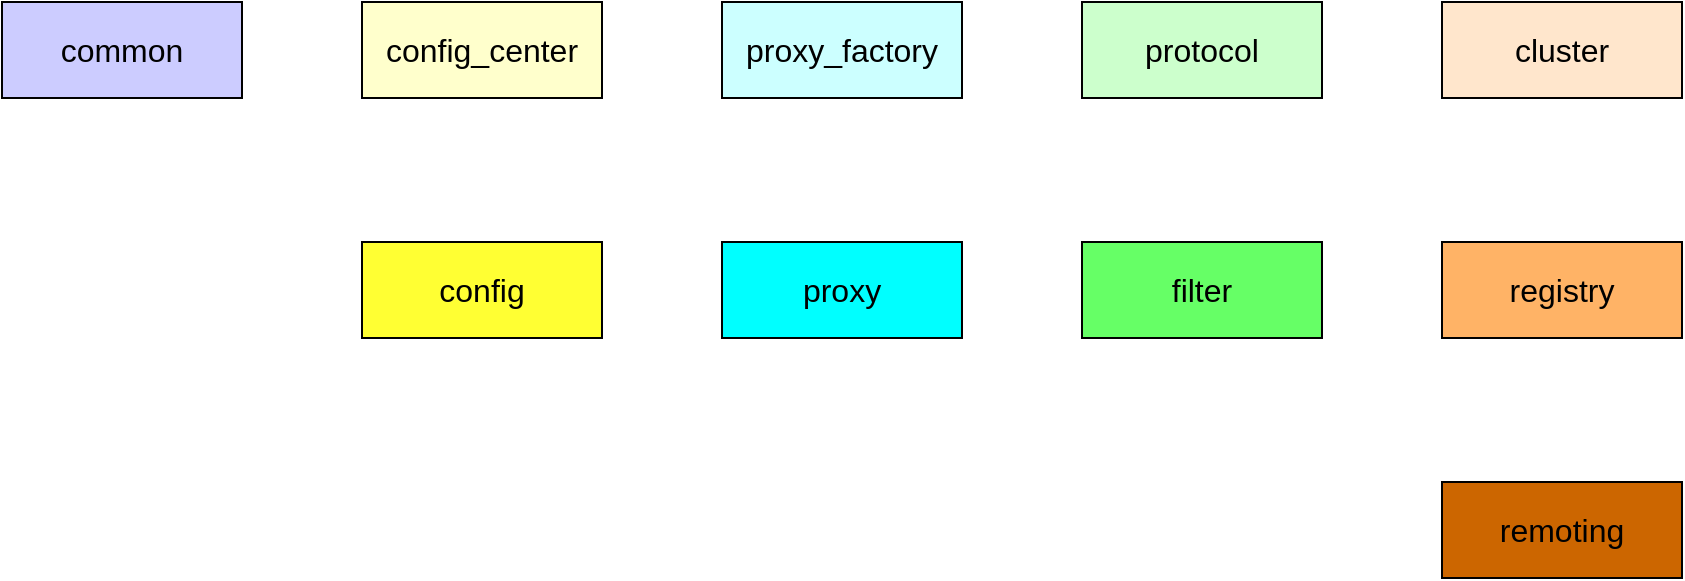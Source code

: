 <mxfile version="12.9.3" type="device" pages="2"><diagram id="2QzOt11FAxGcejTUVWfA" name="sample"><mxGraphModel dx="946" dy="725" grid="1" gridSize="10" guides="1" tooltips="1" connect="1" arrows="1" fold="1" page="1" pageScale="1" pageWidth="850" pageHeight="1100" math="0" shadow="0"><root><mxCell id="HrTKLbPHFkbQo_-UoXPw-0"/><mxCell id="HrTKLbPHFkbQo_-UoXPw-1" parent="HrTKLbPHFkbQo_-UoXPw-0"/><mxCell id="Av-1D7e3lAWD79WlfSxM-0" value="registry" style="rounded=0;whiteSpace=wrap;html=1;fontSize=16;fillColor=#FFB366;" vertex="1" parent="HrTKLbPHFkbQo_-UoXPw-1"><mxGeometry x="770" y="190" width="120" height="48" as="geometry"/></mxCell><mxCell id="Av-1D7e3lAWD79WlfSxM-1" value="protocol" style="rounded=0;whiteSpace=wrap;html=1;fontSize=16;fillColor=#CCFFCC;" vertex="1" parent="HrTKLbPHFkbQo_-UoXPw-1"><mxGeometry x="590" y="70" width="120" height="48" as="geometry"/></mxCell><mxCell id="Av-1D7e3lAWD79WlfSxM-2" value="proxy" style="rounded=0;whiteSpace=wrap;html=1;fontSize=16;fillColor=#00FFFF;" vertex="1" parent="HrTKLbPHFkbQo_-UoXPw-1"><mxGeometry x="410" y="190" width="120" height="48" as="geometry"/></mxCell><mxCell id="Av-1D7e3lAWD79WlfSxM-3" value="config_center" style="rounded=0;whiteSpace=wrap;html=1;fontSize=16;fillColor=#FFFFCC;" vertex="1" parent="HrTKLbPHFkbQo_-UoXPw-1"><mxGeometry x="230" y="70" width="120" height="48" as="geometry"/></mxCell><mxCell id="Av-1D7e3lAWD79WlfSxM-4" value="config" style="rounded=0;whiteSpace=wrap;html=1;fontSize=16;fillColor=#FFFF33;" vertex="1" parent="HrTKLbPHFkbQo_-UoXPw-1"><mxGeometry x="230" y="190" width="120" height="48" as="geometry"/></mxCell><mxCell id="Av-1D7e3lAWD79WlfSxM-5" value="remoting" style="rounded=0;whiteSpace=wrap;html=1;fontSize=16;fillColor=#CC6600;" vertex="1" parent="HrTKLbPHFkbQo_-UoXPw-1"><mxGeometry x="770" y="310" width="120" height="48" as="geometry"/></mxCell><mxCell id="Av-1D7e3lAWD79WlfSxM-6" value="cluster" style="rounded=0;whiteSpace=wrap;html=1;fontSize=16;fillColor=#FFE6CC;" vertex="1" parent="HrTKLbPHFkbQo_-UoXPw-1"><mxGeometry x="770" y="70" width="120" height="48" as="geometry"/></mxCell><mxCell id="Av-1D7e3lAWD79WlfSxM-7" value="filter" style="rounded=0;whiteSpace=wrap;html=1;fontSize=16;fillColor=#66FF66;" vertex="1" parent="HrTKLbPHFkbQo_-UoXPw-1"><mxGeometry x="590" y="190" width="120" height="48" as="geometry"/></mxCell><mxCell id="P8l-uA5VVe4GipEb_m1A-0" value="common" style="rounded=0;whiteSpace=wrap;html=1;fontSize=16;fillColor=#CCCCFF;" vertex="1" parent="HrTKLbPHFkbQo_-UoXPw-1"><mxGeometry x="50" y="70" width="120" height="48" as="geometry"/></mxCell><mxCell id="SdJCMfH-tbtd9OxTGXlD-0" value="proxy_factory" style="rounded=0;whiteSpace=wrap;html=1;fontSize=16;fillColor=#CCFFFF;" vertex="1" parent="HrTKLbPHFkbQo_-UoXPw-1"><mxGeometry x="410" y="70" width="120" height="48" as="geometry"/></mxCell></root></mxGraphModel></diagram><diagram id="fTO2BBYIAlCSs9rg23Lh" name="proxy-factory-invoker"><mxGraphModel dx="946" dy="725" grid="1" gridSize="10" guides="1" tooltips="1" connect="1" arrows="1" fold="1" page="1" pageScale="1" pageWidth="850" pageHeight="1100" math="0" shadow="0"><root><mxCell id="dXktVA59RtomwUe0pNRl-0"/><mxCell id="dXktVA59RtomwUe0pNRl-1" parent="dXktVA59RtomwUe0pNRl-0"/><mxCell id="5yD0ZzyWOzru6bCeCxaU-13" value="" style="rounded=0;whiteSpace=wrap;html=1;fillColor=none;fontSize=12;align=left;dashed=1;" vertex="1" parent="dXktVA59RtomwUe0pNRl-1"><mxGeometry x="790" y="410" width="180" height="370" as="geometry"/></mxCell><mxCell id="dXktVA59RtomwUe0pNRl-2" style="edgeStyle=orthogonalEdgeStyle;rounded=0;orthogonalLoop=1;jettySize=auto;html=1;exitX=0.5;exitY=0;exitDx=0;exitDy=0;entryX=0.5;entryY=1;entryDx=0;entryDy=0;dashed=1;endArrow=block;endFill=0;" edge="1" parent="dXktVA59RtomwUe0pNRl-1" source="dXktVA59RtomwUe0pNRl-3"><mxGeometry relative="1" as="geometry"><mxPoint x="380" y="218" as="targetPoint"/></mxGeometry></mxCell><mxCell id="MbVr-FVf8TCK3oLuv1qf-3" style="edgeStyle=orthogonalEdgeStyle;rounded=0;orthogonalLoop=1;jettySize=auto;html=1;dashed=1;endArrow=classic;endFill=1;fontSize=12;strokeColor=#3333FF;" edge="1" parent="dXktVA59RtomwUe0pNRl-1"><mxGeometry relative="1" as="geometry"><mxPoint x="470" y="454" as="sourcePoint"/><mxPoint x="560" y="454" as="targetPoint"/></mxGeometry></mxCell><mxCell id="dXktVA59RtomwUe0pNRl-3" value="DefaultProxyFactory" style="rounded=0;whiteSpace=wrap;html=1;fontSize=16;fillColor=#CCFFFF;" vertex="1" parent="dXktVA59RtomwUe0pNRl-1"><mxGeometry x="300" y="430" width="160" height="48" as="geometry"/></mxCell><mxCell id="MbVr-FVf8TCK3oLuv1qf-2" style="edgeStyle=orthogonalEdgeStyle;rounded=0;orthogonalLoop=1;jettySize=auto;html=1;exitX=1;exitY=0.5;exitDx=0;exitDy=0;entryX=0;entryY=0.5;entryDx=0;entryDy=0;dashed=1;endArrow=open;endFill=0;fontSize=12;" edge="1" parent="dXktVA59RtomwUe0pNRl-1" source="dXktVA59RtomwUe0pNRl-4" target="EWewU-gJWfm-XfC4tk64-0"><mxGeometry relative="1" as="geometry"/></mxCell><mxCell id="IZoon8xYhoHr7o0WjNIV-0" style="edgeStyle=orthogonalEdgeStyle;rounded=0;orthogonalLoop=1;jettySize=auto;html=1;exitX=0;exitY=0.5;exitDx=0;exitDy=0;entryX=1;entryY=0.5;entryDx=0;entryDy=0;dashed=1;endArrow=open;endFill=0;fontSize=12;" edge="1" parent="dXktVA59RtomwUe0pNRl-1" source="dXktVA59RtomwUe0pNRl-4" target="0f1hEPhp_0Jf5tJIbb2M-0"><mxGeometry relative="1" as="geometry"/></mxCell><mxCell id="dXktVA59RtomwUe0pNRl-4" value="ProxyFactory" style="rounded=0;whiteSpace=wrap;html=1;fontSize=16;fillColor=#CCFFFF;dashed=1;" vertex="1" parent="dXktVA59RtomwUe0pNRl-1"><mxGeometry x="320" y="170" width="120" height="48" as="geometry"/></mxCell><mxCell id="EWewU-gJWfm-XfC4tk64-0" value="Invoker" style="rounded=0;whiteSpace=wrap;html=1;fontSize=16;fillColor=#CCFFCC;dashed=1;" vertex="1" parent="dXktVA59RtomwUe0pNRl-1"><mxGeometry x="570" y="170" width="120" height="48" as="geometry"/></mxCell><mxCell id="EWewU-gJWfm-XfC4tk64-1" style="edgeStyle=orthogonalEdgeStyle;rounded=0;orthogonalLoop=1;jettySize=auto;html=1;exitX=0.5;exitY=0;exitDx=0;exitDy=0;dashed=1;endArrow=block;endFill=0;" edge="1" parent="dXktVA59RtomwUe0pNRl-1" source="EWewU-gJWfm-XfC4tk64-4" target="EWewU-gJWfm-XfC4tk64-0"><mxGeometry relative="1" as="geometry"/></mxCell><mxCell id="EWewU-gJWfm-XfC4tk64-2" style="edgeStyle=orthogonalEdgeStyle;rounded=0;orthogonalLoop=1;jettySize=auto;html=1;exitX=0.5;exitY=0;exitDx=0;exitDy=0;entryX=0.5;entryY=1;entryDx=0;entryDy=0;endArrow=open;endFill=0;" edge="1" parent="dXktVA59RtomwUe0pNRl-1" source="EWewU-gJWfm-XfC4tk64-3" target="EWewU-gJWfm-XfC4tk64-4"><mxGeometry relative="1" as="geometry"/></mxCell><mxCell id="5yD0ZzyWOzru6bCeCxaU-11" style="edgeStyle=orthogonalEdgeStyle;rounded=0;orthogonalLoop=1;jettySize=auto;html=1;dashed=1;endArrow=classic;endFill=1;fontSize=12;strokeColor=#9933FF;fontColor=#9933FF;" edge="1" parent="dXktVA59RtomwUe0pNRl-1"><mxGeometry relative="1" as="geometry"><mxPoint x="700" y="454" as="sourcePoint"/><mxPoint x="800" y="454" as="targetPoint"/></mxGeometry></mxCell><mxCell id="EWewU-gJWfm-XfC4tk64-3" value="ProxyInvoker" style="rounded=0;whiteSpace=wrap;html=1;fontSize=16;fillColor=#00FFFF;fixDash=0;" vertex="1" parent="dXktVA59RtomwUe0pNRl-1"><mxGeometry x="570" y="430" width="120" height="48" as="geometry"/></mxCell><mxCell id="cCQPfNOAiRJ8eP2db94t-1" value="url" style="edgeStyle=orthogonalEdgeStyle;rounded=0;orthogonalLoop=1;jettySize=auto;html=1;exitX=0;exitY=0.5;exitDx=0;exitDy=0;entryX=1;entryY=0.5;entryDx=0;entryDy=0;endArrow=open;endFill=0;fontSize=12;" edge="1" parent="dXktVA59RtomwUe0pNRl-1" source="EWewU-gJWfm-XfC4tk64-4" target="cCQPfNOAiRJ8eP2db94t-0"><mxGeometry relative="1" as="geometry"><Array as="points"><mxPoint x="558" y="324"/><mxPoint x="558" y="432"/></Array></mxGeometry></mxCell><mxCell id="cCQPfNOAiRJ8eP2db94t-3" value="Invoke()" style="edgeStyle=orthogonalEdgeStyle;rounded=0;orthogonalLoop=1;jettySize=auto;html=1;exitX=1;exitY=0.5;exitDx=0;exitDy=0;dashed=1;endArrow=open;endFill=0;fontSize=12;" edge="1" parent="dXktVA59RtomwUe0pNRl-1" source="EWewU-gJWfm-XfC4tk64-4" target="Q6i8MrbUBMHzV--9be1_-0"><mxGeometry relative="1" as="geometry"/></mxCell><mxCell id="EWewU-gJWfm-XfC4tk64-4" value="BaseInvoker" style="rounded=0;whiteSpace=wrap;html=1;fontSize=16;fillColor=#CCFFCC;" vertex="1" parent="dXktVA59RtomwUe0pNRl-1"><mxGeometry x="570" y="300" width="120" height="48" as="geometry"/></mxCell><mxCell id="Q6i8MrbUBMHzV--9be1_-0" value="RPCResult" style="rounded=0;whiteSpace=wrap;html=1;fontSize=16;fillColor=#CCFFCC;" vertex="1" parent="dXktVA59RtomwUe0pNRl-1"><mxGeometry x="820" y="300" width="120" height="48" as="geometry"/></mxCell><mxCell id="5yD0ZzyWOzru6bCeCxaU-6" value="protocol/service" style="edgeStyle=orthogonalEdgeStyle;rounded=0;orthogonalLoop=1;jettySize=auto;html=1;dashed=1;endArrow=classic;endFill=1;fontSize=12;strokeColor=#9933FF;fontColor=#9933FF;" edge="1" parent="dXktVA59RtomwUe0pNRl-1"><mxGeometry relative="1" as="geometry"><mxPoint x="880" y="490" as="sourcePoint"/><mxPoint x="880" y="550" as="targetPoint"/></mxGeometry></mxCell><mxCell id="eqoFOrqoCPAusNKCiWUE-10" value="service" style="edgeStyle=orthogonalEdgeStyle;rounded=0;orthogonalLoop=1;jettySize=auto;html=1;exitX=1;exitY=0.5;exitDx=0;exitDy=0;entryX=0.5;entryY=0;entryDx=0;entryDy=0;endArrow=open;endFill=0;strokeColor=#000000;fontSize=12;fontColor=#000000;dashed=1;" edge="1" parent="dXktVA59RtomwUe0pNRl-1" source="Q6i8MrbUBMHzV--9be1_-1" target="eqoFOrqoCPAusNKCiWUE-7"><mxGeometry relative="1" as="geometry"/></mxCell><mxCell id="Q6i8MrbUBMHzV--9be1_-1" value="serviceMap" style="rounded=0;whiteSpace=wrap;html=1;fontSize=16;fillColor=#CCCCFF;" vertex="1" parent="dXktVA59RtomwUe0pNRl-1"><mxGeometry x="820" y="430" width="120" height="48" as="geometry"/></mxCell><mxCell id="0f1hEPhp_0Jf5tJIbb2M-0" value="Proxy" style="rounded=0;whiteSpace=wrap;html=1;fontSize=16;fillColor=#00FFFF;" vertex="1" parent="dXktVA59RtomwUe0pNRl-1"><mxGeometry x="70" y="170" width="120" height="48" as="geometry"/></mxCell><mxCell id="MbVr-FVf8TCK3oLuv1qf-1" value="registry service" style="rounded=0;whiteSpace=wrap;html=1;fontSize=16;fillColor=#FFB366;fontStyle=2;dashed=1;dashPattern=1 1;" vertex="1" parent="dXktVA59RtomwUe0pNRl-1"><mxGeometry x="570" y="40" width="120" height="48" as="geometry"/></mxCell><mxCell id="cCQPfNOAiRJ8eP2db94t-2" value="locate" style="edgeStyle=orthogonalEdgeStyle;rounded=0;orthogonalLoop=1;jettySize=auto;html=1;exitX=0.5;exitY=0;exitDx=0;exitDy=0;entryX=0;entryY=0.5;entryDx=0;entryDy=0;endArrow=open;endFill=0;fontSize=12;dashed=1;" edge="1" parent="dXktVA59RtomwUe0pNRl-1" source="cCQPfNOAiRJ8eP2db94t-0" target="MbVr-FVf8TCK3oLuv1qf-1"><mxGeometry relative="1" as="geometry"/></mxCell><mxCell id="cCQPfNOAiRJ8eP2db94t-0" value="URL" style="rounded=1;whiteSpace=wrap;html=1;fontSize=12;fillColor=#CCCCFF;" vertex="1" parent="dXktVA59RtomwUe0pNRl-1"><mxGeometry x="490" y="420" width="48" height="24" as="geometry"/></mxCell><mxCell id="uG4Z-YGFP7qdOQC_BRjS-0" value="Invoker" style="rounded=1;whiteSpace=wrap;html=1;fontSize=12;" vertex="1" parent="dXktVA59RtomwUe0pNRl-1"><mxGeometry x="230" y="160" width="48" height="24" as="geometry"/></mxCell><mxCell id="5yD0ZzyWOzru6bCeCxaU-8" value="methodName" style="edgeStyle=orthogonalEdgeStyle;rounded=0;orthogonalLoop=1;jettySize=auto;html=1;dashed=1;endArrow=classic;endFill=1;fontSize=12;strokeColor=#9933FF;fontColor=#9933FF;" edge="1" parent="dXktVA59RtomwUe0pNRl-1"><mxGeometry relative="1" as="geometry"><mxPoint x="880" y="620" as="sourcePoint"/><mxPoint x="880" y="680" as="targetPoint"/></mxGeometry></mxCell><mxCell id="eqoFOrqoCPAusNKCiWUE-9" style="edgeStyle=orthogonalEdgeStyle;rounded=0;orthogonalLoop=1;jettySize=auto;html=1;exitX=1;exitY=0.5;exitDx=0;exitDy=0;entryX=0;entryY=0.5;entryDx=0;entryDy=0;endArrow=open;endFill=0;strokeColor=#000000;fontSize=12;fontColor=#9933FF;" edge="1" parent="dXktVA59RtomwUe0pNRl-1" source="5yD0ZzyWOzru6bCeCxaU-5" target="eqoFOrqoCPAusNKCiWUE-7"><mxGeometry relative="1" as="geometry"/></mxCell><mxCell id="5yD0ZzyWOzru6bCeCxaU-5" value="Service" style="rounded=0;whiteSpace=wrap;html=1;fontSize=16;fillColor=#CCCCFF;" vertex="1" parent="dXktVA59RtomwUe0pNRl-1"><mxGeometry x="820" y="560" width="120" height="48" as="geometry"/></mxCell><mxCell id="5yD0ZzyWOzru6bCeCxaU-7" value="MethodType" style="rounded=0;whiteSpace=wrap;html=1;fontSize=16;fillColor=#CCCCFF;" vertex="1" parent="dXktVA59RtomwUe0pNRl-1"><mxGeometry x="820" y="690" width="120" height="48" as="geometry"/></mxCell><mxCell id="5yD0ZzyWOzru6bCeCxaU-12" value="" style="endArrow=classic;html=1;dashed=1;fontSize=12;edgeStyle=orthogonalEdgeStyle;strokeColor=#9933FF;fontColor=#9933FF;" edge="1" parent="dXktVA59RtomwUe0pNRl-1"><mxGeometry width="50" height="50" relative="1" as="geometry"><mxPoint x="960" y="720" as="sourcePoint"/><mxPoint x="1130" y="620" as="targetPoint"/></mxGeometry></mxCell><mxCell id="T1f1zMfYvM8ISPcIISuv-0" value="" style="endArrow=classic;html=1;dashed=1;fontSize=12;strokeColor=#9933FF;" edge="1" parent="dXktVA59RtomwUe0pNRl-1"><mxGeometry width="50" height="50" relative="1" as="geometry"><mxPoint x="630" y="570" as="sourcePoint"/><mxPoint x="630" y="490" as="targetPoint"/></mxGeometry></mxCell><mxCell id="T1f1zMfYvM8ISPcIISuv-1" style="edgeStyle=orthogonalEdgeStyle;rounded=0;orthogonalLoop=1;jettySize=auto;html=1;dashed=1;endArrow=classic;endFill=1;fontSize=12;strokeColor=#3333FF;" edge="1" parent="dXktVA59RtomwUe0pNRl-1"><mxGeometry relative="1" as="geometry"><mxPoint x="380" y="570" as="sourcePoint"/><mxPoint x="380" y="490" as="targetPoint"/></mxGeometry></mxCell><mxCell id="eqoFOrqoCPAusNKCiWUE-0" value="" style="endArrow=none;dashed=1;html=1;strokeColor=#000000;fontSize=12;fontColor=#9933FF;" edge="1" parent="dXktVA59RtomwUe0pNRl-1"><mxGeometry width="50" height="50" relative="1" as="geometry"><mxPoint x="30" y="840" as="sourcePoint"/><mxPoint x="1210" y="840" as="targetPoint"/></mxGeometry></mxCell><mxCell id="eqoFOrqoCPAusNKCiWUE-12" style="edgeStyle=orthogonalEdgeStyle;rounded=0;orthogonalLoop=1;jettySize=auto;html=1;exitX=0.5;exitY=1;exitDx=0;exitDy=0;entryX=0.5;entryY=0;entryDx=0;entryDy=0;dashed=1;endArrow=open;endFill=0;strokeColor=#000000;fontSize=12;fontColor=#000000;" edge="1" parent="dXktVA59RtomwUe0pNRl-1" source="eqoFOrqoCPAusNKCiWUE-1" target="eqoFOrqoCPAusNKCiWUE-11"><mxGeometry relative="1" as="geometry"/></mxCell><mxCell id="eqoFOrqoCPAusNKCiWUE-1" value="ProxyInvoker" style="rounded=0;whiteSpace=wrap;html=1;fontSize=16;fillColor=#00FFFF;fixDash=0;" vertex="1" parent="dXktVA59RtomwUe0pNRl-1"><mxGeometry x="570" y="930" width="120" height="48" as="geometry"/></mxCell><mxCell id="eqoFOrqoCPAusNKCiWUE-8" style="edgeStyle=orthogonalEdgeStyle;rounded=0;orthogonalLoop=1;jettySize=auto;html=1;exitX=0;exitY=0.5;exitDx=0;exitDy=0;entryX=1;entryY=0.5;entryDx=0;entryDy=0;dashed=1;endArrow=open;endFill=0;strokeColor=#000000;fontSize=12;fontColor=#9933FF;" edge="1" parent="dXktVA59RtomwUe0pNRl-1" source="eqoFOrqoCPAusNKCiWUE-5" target="eqoFOrqoCPAusNKCiWUE-7"><mxGeometry relative="1" as="geometry"/></mxCell><mxCell id="eqoFOrqoCPAusNKCiWUE-5" value="RPCService" style="rounded=0;whiteSpace=wrap;html=1;fontSize=16;fillColor=#CCCCFF;dashed=1;" vertex="1" parent="dXktVA59RtomwUe0pNRl-1"><mxGeometry x="1070" y="560" width="120" height="48" as="geometry"/></mxCell><mxCell id="eqoFOrqoCPAusNKCiWUE-6" value="" style="endArrow=classic;html=1;dashed=1;fontSize=12;edgeStyle=orthogonalEdgeStyle;strokeColor=#9933FF;fontColor=#9933FF;" edge="1" parent="dXktVA59RtomwUe0pNRl-1"><mxGeometry width="50" height="50" relative="1" as="geometry"><mxPoint x="1130" y="540" as="sourcePoint"/><mxPoint x="950" y="324" as="targetPoint"/><Array as="points"><mxPoint x="1130" y="324"/></Array></mxGeometry></mxCell><mxCell id="eqoFOrqoCPAusNKCiWUE-7" value="name" style="rounded=1;whiteSpace=wrap;html=1;fontSize=12;fillColor=none;fontStyle=2" vertex="1" parent="dXktVA59RtomwUe0pNRl-1"><mxGeometry x="980" y="572" width="48" height="24" as="geometry"/></mxCell><mxCell id="eqoFOrqoCPAusNKCiWUE-11" value="RPCService" style="rounded=0;whiteSpace=wrap;html=1;fontSize=16;fillColor=#CCCCFF;dashed=1;" vertex="1" parent="dXktVA59RtomwUe0pNRl-1"><mxGeometry x="570" y="1060" width="120" height="48" as="geometry"/></mxCell><mxCell id="eqoFOrqoCPAusNKCiWUE-14" style="edgeStyle=orthogonalEdgeStyle;rounded=0;orthogonalLoop=1;jettySize=auto;html=1;exitX=0;exitY=0.5;exitDx=0;exitDy=0;dashed=1;endArrow=block;endFill=0;strokeColor=#000000;fontSize=12;fontColor=#000000;" edge="1" parent="dXktVA59RtomwUe0pNRl-1" source="eqoFOrqoCPAusNKCiWUE-13" target="eqoFOrqoCPAusNKCiWUE-11"><mxGeometry relative="1" as="geometry"/></mxCell><mxCell id="eqoFOrqoCPAusNKCiWUE-13" value="Service" style="rounded=1;whiteSpace=wrap;html=1;fontSize=16;fillColor=#ffffff;fontStyle=2" vertex="1" parent="dXktVA59RtomwUe0pNRl-1"><mxGeometry x="800" y="1060" width="120" height="48" as="geometry"/></mxCell><mxCell id="eqoFOrqoCPAusNKCiWUE-15" value="" style="endArrow=classic;html=1;dashed=1;strokeColor=#000000;fontSize=12;fontColor=#000000;" edge="1" parent="dXktVA59RtomwUe0pNRl-1"><mxGeometry width="50" height="50" relative="1" as="geometry"><mxPoint x="460" y="954" as="sourcePoint"/><mxPoint x="560" y="954" as="targetPoint"/></mxGeometry></mxCell><mxCell id="eqoFOrqoCPAusNKCiWUE-16" value="" style="endArrow=classic;html=1;dashed=1;strokeColor=#000000;fontSize=12;fontColor=#000000;edgeStyle=orthogonalEdgeStyle;" edge="1" parent="dXktVA59RtomwUe0pNRl-1"><mxGeometry width="50" height="50" relative="1" as="geometry"><mxPoint x="700" y="954" as="sourcePoint"/><mxPoint x="860" y="1050" as="targetPoint"/></mxGeometry></mxCell></root></mxGraphModel></diagram></mxfile>